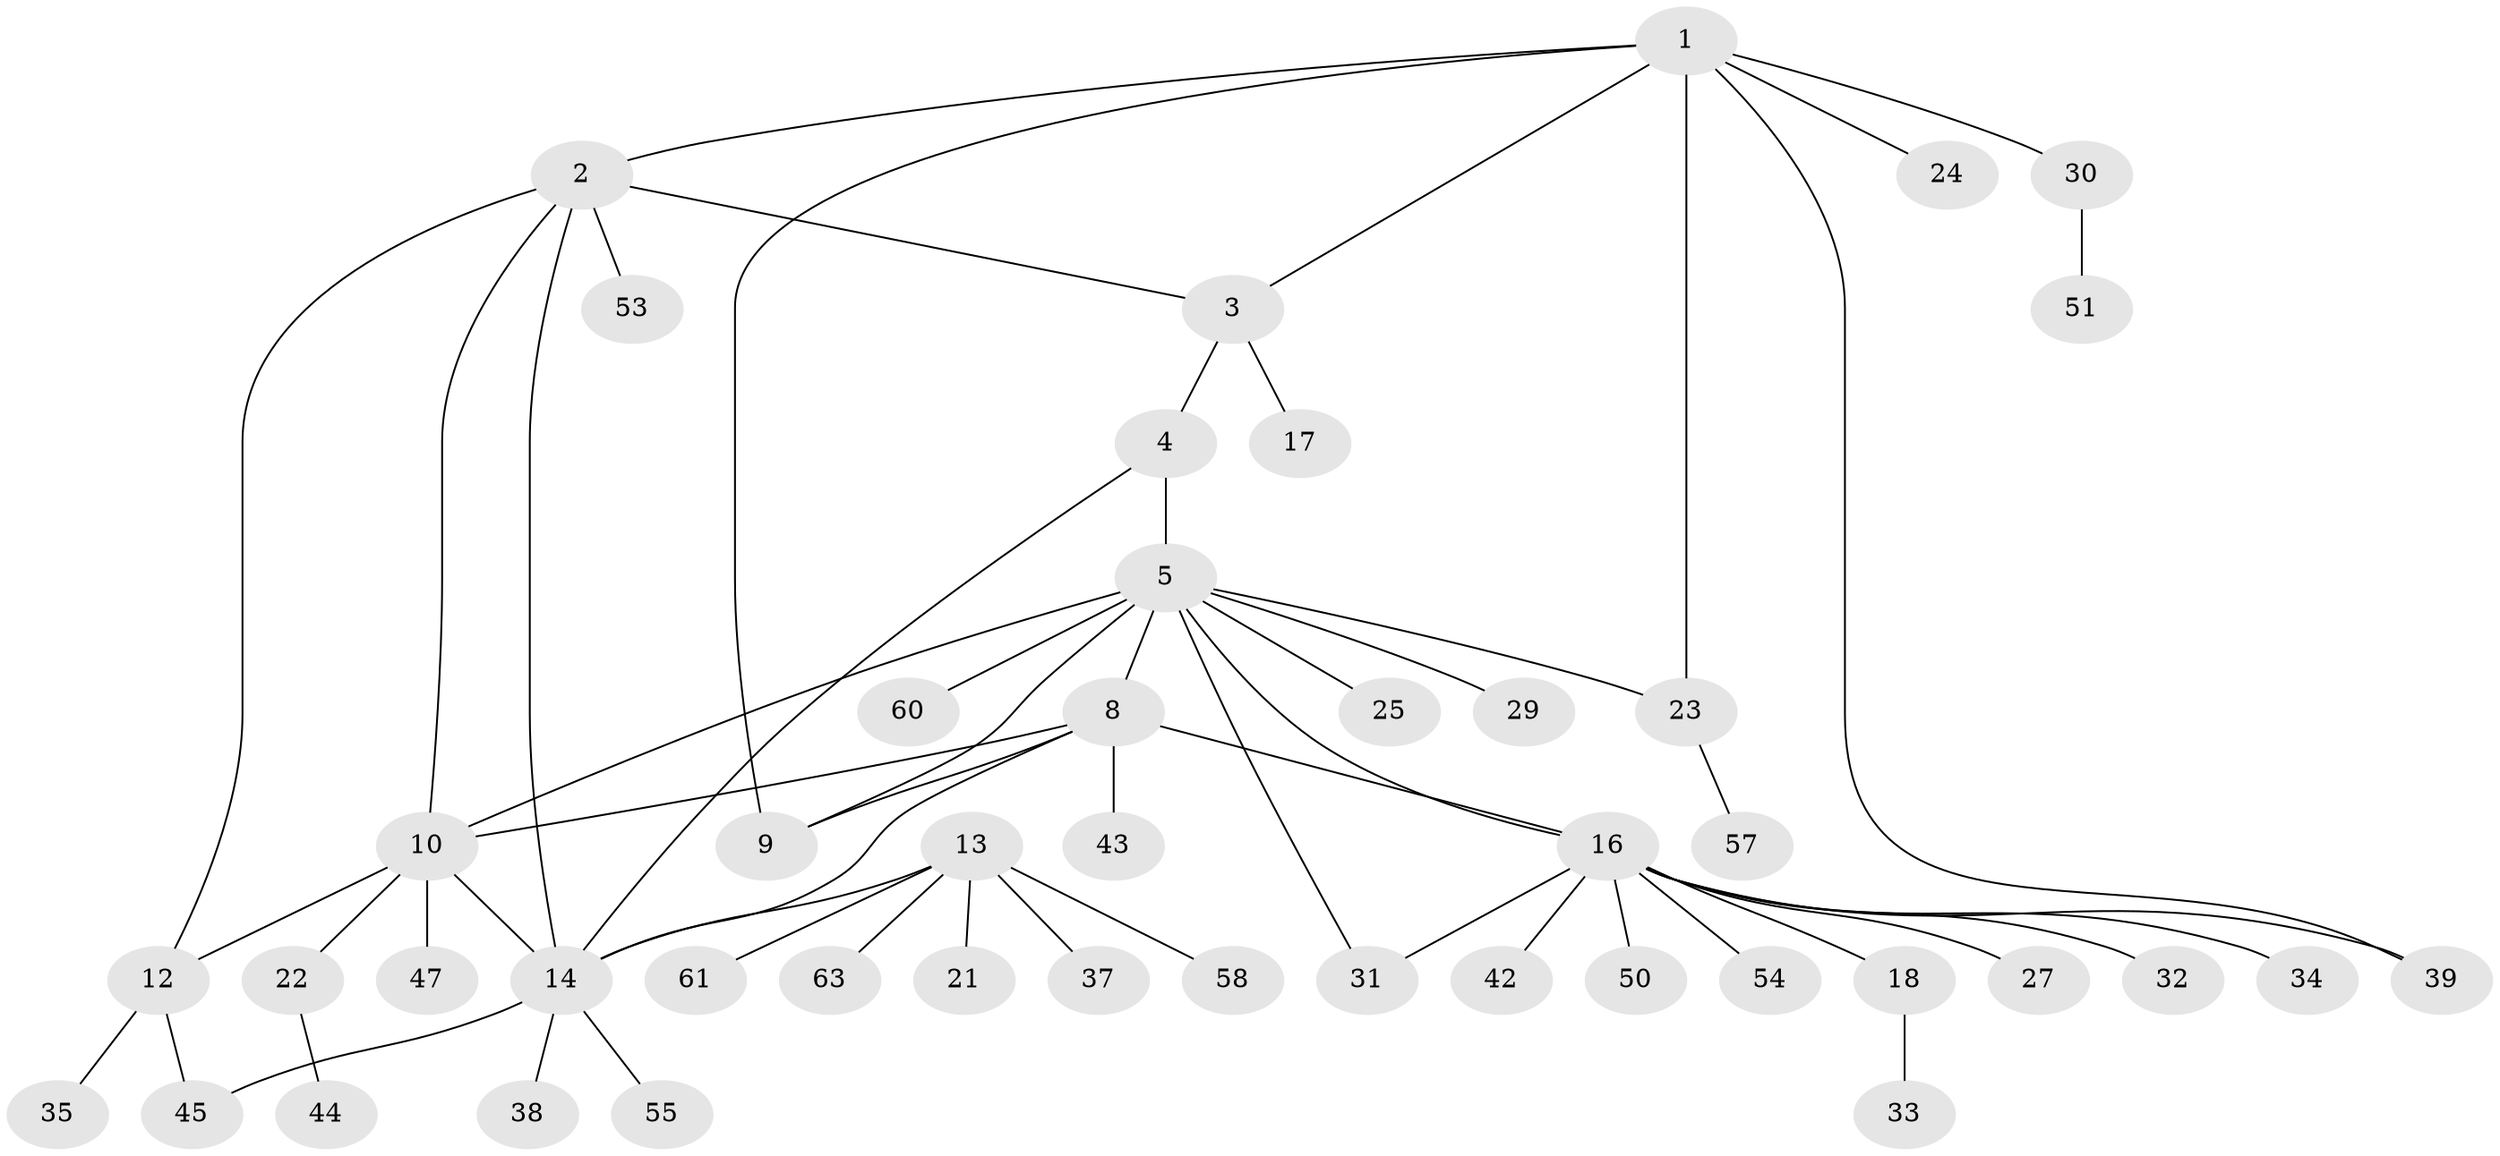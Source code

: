 // original degree distribution, {7: 0.046875, 6: 0.046875, 5: 0.046875, 4: 0.03125, 10: 0.015625, 2: 0.234375, 3: 0.078125, 12: 0.015625, 1: 0.484375}
// Generated by graph-tools (version 1.1) at 2025/42/03/06/25 10:42:11]
// undirected, 45 vertices, 58 edges
graph export_dot {
graph [start="1"]
  node [color=gray90,style=filled];
  1 [super="+46"];
  2 [super="+40"];
  3 [super="+26"];
  4 [super="+6"];
  5 [super="+7"];
  8 [super="+64"];
  9 [super="+20"];
  10 [super="+11"];
  12;
  13 [super="+19"];
  14 [super="+15"];
  16 [super="+48"];
  17;
  18;
  21;
  22;
  23 [super="+28"];
  24;
  25 [super="+62"];
  27;
  29;
  30 [super="+49"];
  31 [super="+36"];
  32;
  33 [super="+59"];
  34;
  35;
  37 [super="+41"];
  38;
  39;
  42;
  43;
  44 [super="+52"];
  45;
  47 [super="+56"];
  50;
  51;
  53;
  54;
  55;
  57;
  58;
  60;
  61;
  63;
  1 -- 2;
  1 -- 3;
  1 -- 9;
  1 -- 23;
  1 -- 24;
  1 -- 30;
  1 -- 39;
  2 -- 3;
  2 -- 12;
  2 -- 14;
  2 -- 53;
  2 -- 10;
  3 -- 4;
  3 -- 17;
  4 -- 5 [weight=2];
  4 -- 14;
  5 -- 16;
  5 -- 23;
  5 -- 25;
  5 -- 29;
  5 -- 60;
  5 -- 10;
  5 -- 8;
  5 -- 9;
  5 -- 31;
  8 -- 9;
  8 -- 10;
  8 -- 16;
  8 -- 43;
  8 -- 14;
  10 -- 12 [weight=2];
  10 -- 22;
  10 -- 14;
  10 -- 47;
  12 -- 35;
  12 -- 45;
  13 -- 14 [weight=2];
  13 -- 21;
  13 -- 37;
  13 -- 61;
  13 -- 58;
  13 -- 63;
  14 -- 55;
  14 -- 45;
  14 -- 38;
  16 -- 18;
  16 -- 27;
  16 -- 31;
  16 -- 32;
  16 -- 34;
  16 -- 39;
  16 -- 42;
  16 -- 50;
  16 -- 54;
  18 -- 33;
  22 -- 44;
  23 -- 57;
  30 -- 51;
}
